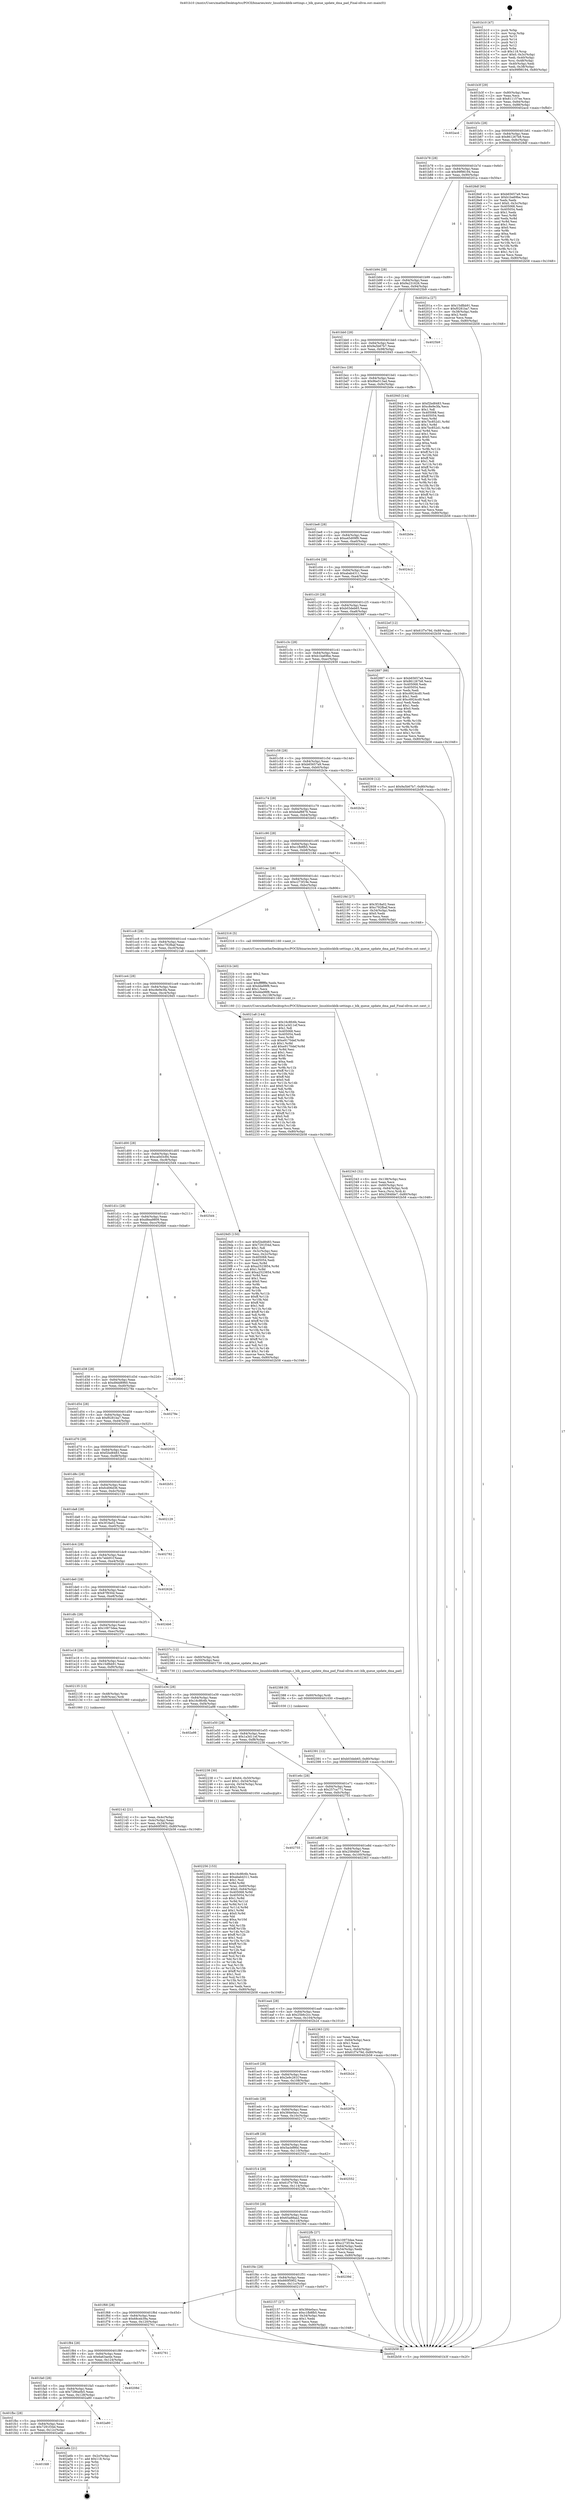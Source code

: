 digraph "0x401b10" {
  label = "0x401b10 (/mnt/c/Users/mathe/Desktop/tcc/POCII/binaries/extr_linuxblockblk-settings.c_blk_queue_update_dma_pad_Final-ollvm.out::main(0))"
  labelloc = "t"
  node[shape=record]

  Entry [label="",width=0.3,height=0.3,shape=circle,fillcolor=black,style=filled]
  "0x401b3f" [label="{
     0x401b3f [29]\l
     | [instrs]\l
     &nbsp;&nbsp;0x401b3f \<+3\>: mov -0x80(%rbp),%eax\l
     &nbsp;&nbsp;0x401b42 \<+2\>: mov %eax,%ecx\l
     &nbsp;&nbsp;0x401b44 \<+6\>: sub $0x811157ee,%ecx\l
     &nbsp;&nbsp;0x401b4a \<+6\>: mov %eax,-0x84(%rbp)\l
     &nbsp;&nbsp;0x401b50 \<+6\>: mov %ecx,-0x88(%rbp)\l
     &nbsp;&nbsp;0x401b56 \<+6\>: je 0000000000402acd \<main+0xfbd\>\l
  }"]
  "0x402acd" [label="{
     0x402acd\l
  }", style=dashed]
  "0x401b5c" [label="{
     0x401b5c [28]\l
     | [instrs]\l
     &nbsp;&nbsp;0x401b5c \<+5\>: jmp 0000000000401b61 \<main+0x51\>\l
     &nbsp;&nbsp;0x401b61 \<+6\>: mov -0x84(%rbp),%eax\l
     &nbsp;&nbsp;0x401b67 \<+5\>: sub $0x861267b8,%eax\l
     &nbsp;&nbsp;0x401b6c \<+6\>: mov %eax,-0x8c(%rbp)\l
     &nbsp;&nbsp;0x401b72 \<+6\>: je 00000000004028df \<main+0xdcf\>\l
  }"]
  Exit [label="",width=0.3,height=0.3,shape=circle,fillcolor=black,style=filled,peripheries=2]
  "0x4028df" [label="{
     0x4028df [90]\l
     | [instrs]\l
     &nbsp;&nbsp;0x4028df \<+5\>: mov $0xb65657a9,%eax\l
     &nbsp;&nbsp;0x4028e4 \<+5\>: mov $0xb1ba69be,%ecx\l
     &nbsp;&nbsp;0x4028e9 \<+2\>: xor %edx,%edx\l
     &nbsp;&nbsp;0x4028eb \<+7\>: movl $0x0,-0x3c(%rbp)\l
     &nbsp;&nbsp;0x4028f2 \<+7\>: mov 0x405068,%esi\l
     &nbsp;&nbsp;0x4028f9 \<+7\>: mov 0x405054,%edi\l
     &nbsp;&nbsp;0x402900 \<+3\>: sub $0x1,%edx\l
     &nbsp;&nbsp;0x402903 \<+3\>: mov %esi,%r8d\l
     &nbsp;&nbsp;0x402906 \<+3\>: add %edx,%r8d\l
     &nbsp;&nbsp;0x402909 \<+4\>: imul %r8d,%esi\l
     &nbsp;&nbsp;0x40290d \<+3\>: and $0x1,%esi\l
     &nbsp;&nbsp;0x402910 \<+3\>: cmp $0x0,%esi\l
     &nbsp;&nbsp;0x402913 \<+4\>: sete %r9b\l
     &nbsp;&nbsp;0x402917 \<+3\>: cmp $0xa,%edi\l
     &nbsp;&nbsp;0x40291a \<+4\>: setl %r10b\l
     &nbsp;&nbsp;0x40291e \<+3\>: mov %r9b,%r11b\l
     &nbsp;&nbsp;0x402921 \<+3\>: and %r10b,%r11b\l
     &nbsp;&nbsp;0x402924 \<+3\>: xor %r10b,%r9b\l
     &nbsp;&nbsp;0x402927 \<+3\>: or %r9b,%r11b\l
     &nbsp;&nbsp;0x40292a \<+4\>: test $0x1,%r11b\l
     &nbsp;&nbsp;0x40292e \<+3\>: cmovne %ecx,%eax\l
     &nbsp;&nbsp;0x402931 \<+3\>: mov %eax,-0x80(%rbp)\l
     &nbsp;&nbsp;0x402934 \<+5\>: jmp 0000000000402b58 \<main+0x1048\>\l
  }"]
  "0x401b78" [label="{
     0x401b78 [28]\l
     | [instrs]\l
     &nbsp;&nbsp;0x401b78 \<+5\>: jmp 0000000000401b7d \<main+0x6d\>\l
     &nbsp;&nbsp;0x401b7d \<+6\>: mov -0x84(%rbp),%eax\l
     &nbsp;&nbsp;0x401b83 \<+5\>: sub $0x99f98194,%eax\l
     &nbsp;&nbsp;0x401b88 \<+6\>: mov %eax,-0x90(%rbp)\l
     &nbsp;&nbsp;0x401b8e \<+6\>: je 000000000040201a \<main+0x50a\>\l
  }"]
  "0x401fd8" [label="{
     0x401fd8\l
  }", style=dashed]
  "0x40201a" [label="{
     0x40201a [27]\l
     | [instrs]\l
     &nbsp;&nbsp;0x40201a \<+5\>: mov $0x15dfbb91,%eax\l
     &nbsp;&nbsp;0x40201f \<+5\>: mov $0xf0281ba7,%ecx\l
     &nbsp;&nbsp;0x402024 \<+3\>: mov -0x38(%rbp),%edx\l
     &nbsp;&nbsp;0x402027 \<+3\>: cmp $0x2,%edx\l
     &nbsp;&nbsp;0x40202a \<+3\>: cmovne %ecx,%eax\l
     &nbsp;&nbsp;0x40202d \<+3\>: mov %eax,-0x80(%rbp)\l
     &nbsp;&nbsp;0x402030 \<+5\>: jmp 0000000000402b58 \<main+0x1048\>\l
  }"]
  "0x401b94" [label="{
     0x401b94 [28]\l
     | [instrs]\l
     &nbsp;&nbsp;0x401b94 \<+5\>: jmp 0000000000401b99 \<main+0x89\>\l
     &nbsp;&nbsp;0x401b99 \<+6\>: mov -0x84(%rbp),%eax\l
     &nbsp;&nbsp;0x401b9f \<+5\>: sub $0x9a231626,%eax\l
     &nbsp;&nbsp;0x401ba4 \<+6\>: mov %eax,-0x94(%rbp)\l
     &nbsp;&nbsp;0x401baa \<+6\>: je 00000000004025b9 \<main+0xaa9\>\l
  }"]
  "0x402b58" [label="{
     0x402b58 [5]\l
     | [instrs]\l
     &nbsp;&nbsp;0x402b58 \<+5\>: jmp 0000000000401b3f \<main+0x2f\>\l
  }"]
  "0x401b10" [label="{
     0x401b10 [47]\l
     | [instrs]\l
     &nbsp;&nbsp;0x401b10 \<+1\>: push %rbp\l
     &nbsp;&nbsp;0x401b11 \<+3\>: mov %rsp,%rbp\l
     &nbsp;&nbsp;0x401b14 \<+2\>: push %r15\l
     &nbsp;&nbsp;0x401b16 \<+2\>: push %r14\l
     &nbsp;&nbsp;0x401b18 \<+2\>: push %r13\l
     &nbsp;&nbsp;0x401b1a \<+2\>: push %r12\l
     &nbsp;&nbsp;0x401b1c \<+1\>: push %rbx\l
     &nbsp;&nbsp;0x401b1d \<+7\>: sub $0x118,%rsp\l
     &nbsp;&nbsp;0x401b24 \<+7\>: movl $0x0,-0x3c(%rbp)\l
     &nbsp;&nbsp;0x401b2b \<+3\>: mov %edi,-0x40(%rbp)\l
     &nbsp;&nbsp;0x401b2e \<+4\>: mov %rsi,-0x48(%rbp)\l
     &nbsp;&nbsp;0x401b32 \<+3\>: mov -0x40(%rbp),%edi\l
     &nbsp;&nbsp;0x401b35 \<+3\>: mov %edi,-0x38(%rbp)\l
     &nbsp;&nbsp;0x401b38 \<+7\>: movl $0x99f98194,-0x80(%rbp)\l
  }"]
  "0x402a6b" [label="{
     0x402a6b [21]\l
     | [instrs]\l
     &nbsp;&nbsp;0x402a6b \<+3\>: mov -0x2c(%rbp),%eax\l
     &nbsp;&nbsp;0x402a6e \<+7\>: add $0x118,%rsp\l
     &nbsp;&nbsp;0x402a75 \<+1\>: pop %rbx\l
     &nbsp;&nbsp;0x402a76 \<+2\>: pop %r12\l
     &nbsp;&nbsp;0x402a78 \<+2\>: pop %r13\l
     &nbsp;&nbsp;0x402a7a \<+2\>: pop %r14\l
     &nbsp;&nbsp;0x402a7c \<+2\>: pop %r15\l
     &nbsp;&nbsp;0x402a7e \<+1\>: pop %rbp\l
     &nbsp;&nbsp;0x402a7f \<+1\>: ret\l
  }"]
  "0x4025b9" [label="{
     0x4025b9\l
  }", style=dashed]
  "0x401bb0" [label="{
     0x401bb0 [28]\l
     | [instrs]\l
     &nbsp;&nbsp;0x401bb0 \<+5\>: jmp 0000000000401bb5 \<main+0xa5\>\l
     &nbsp;&nbsp;0x401bb5 \<+6\>: mov -0x84(%rbp),%eax\l
     &nbsp;&nbsp;0x401bbb \<+5\>: sub $0x9a5b67b7,%eax\l
     &nbsp;&nbsp;0x401bc0 \<+6\>: mov %eax,-0x98(%rbp)\l
     &nbsp;&nbsp;0x401bc6 \<+6\>: je 0000000000402945 \<main+0xe35\>\l
  }"]
  "0x401fbc" [label="{
     0x401fbc [28]\l
     | [instrs]\l
     &nbsp;&nbsp;0x401fbc \<+5\>: jmp 0000000000401fc1 \<main+0x4b1\>\l
     &nbsp;&nbsp;0x401fc1 \<+6\>: mov -0x84(%rbp),%eax\l
     &nbsp;&nbsp;0x401fc7 \<+5\>: sub $0x7291f34d,%eax\l
     &nbsp;&nbsp;0x401fcc \<+6\>: mov %eax,-0x12c(%rbp)\l
     &nbsp;&nbsp;0x401fd2 \<+6\>: je 0000000000402a6b \<main+0xf5b\>\l
  }"]
  "0x402945" [label="{
     0x402945 [144]\l
     | [instrs]\l
     &nbsp;&nbsp;0x402945 \<+5\>: mov $0xf2bd8483,%eax\l
     &nbsp;&nbsp;0x40294a \<+5\>: mov $0xc8e9e3fa,%ecx\l
     &nbsp;&nbsp;0x40294f \<+2\>: mov $0x1,%dl\l
     &nbsp;&nbsp;0x402951 \<+7\>: mov 0x405068,%esi\l
     &nbsp;&nbsp;0x402958 \<+7\>: mov 0x405054,%edi\l
     &nbsp;&nbsp;0x40295f \<+3\>: mov %esi,%r8d\l
     &nbsp;&nbsp;0x402962 \<+7\>: add $0x7bc852d1,%r8d\l
     &nbsp;&nbsp;0x402969 \<+4\>: sub $0x1,%r8d\l
     &nbsp;&nbsp;0x40296d \<+7\>: sub $0x7bc852d1,%r8d\l
     &nbsp;&nbsp;0x402974 \<+4\>: imul %r8d,%esi\l
     &nbsp;&nbsp;0x402978 \<+3\>: and $0x1,%esi\l
     &nbsp;&nbsp;0x40297b \<+3\>: cmp $0x0,%esi\l
     &nbsp;&nbsp;0x40297e \<+4\>: sete %r9b\l
     &nbsp;&nbsp;0x402982 \<+3\>: cmp $0xa,%edi\l
     &nbsp;&nbsp;0x402985 \<+4\>: setl %r10b\l
     &nbsp;&nbsp;0x402989 \<+3\>: mov %r9b,%r11b\l
     &nbsp;&nbsp;0x40298c \<+4\>: xor $0xff,%r11b\l
     &nbsp;&nbsp;0x402990 \<+3\>: mov %r10b,%bl\l
     &nbsp;&nbsp;0x402993 \<+3\>: xor $0xff,%bl\l
     &nbsp;&nbsp;0x402996 \<+3\>: xor $0x1,%dl\l
     &nbsp;&nbsp;0x402999 \<+3\>: mov %r11b,%r14b\l
     &nbsp;&nbsp;0x40299c \<+4\>: and $0xff,%r14b\l
     &nbsp;&nbsp;0x4029a0 \<+3\>: and %dl,%r9b\l
     &nbsp;&nbsp;0x4029a3 \<+3\>: mov %bl,%r15b\l
     &nbsp;&nbsp;0x4029a6 \<+4\>: and $0xff,%r15b\l
     &nbsp;&nbsp;0x4029aa \<+3\>: and %dl,%r10b\l
     &nbsp;&nbsp;0x4029ad \<+3\>: or %r9b,%r14b\l
     &nbsp;&nbsp;0x4029b0 \<+3\>: or %r10b,%r15b\l
     &nbsp;&nbsp;0x4029b3 \<+3\>: xor %r15b,%r14b\l
     &nbsp;&nbsp;0x4029b6 \<+3\>: or %bl,%r11b\l
     &nbsp;&nbsp;0x4029b9 \<+4\>: xor $0xff,%r11b\l
     &nbsp;&nbsp;0x4029bd \<+3\>: or $0x1,%dl\l
     &nbsp;&nbsp;0x4029c0 \<+3\>: and %dl,%r11b\l
     &nbsp;&nbsp;0x4029c3 \<+3\>: or %r11b,%r14b\l
     &nbsp;&nbsp;0x4029c6 \<+4\>: test $0x1,%r14b\l
     &nbsp;&nbsp;0x4029ca \<+3\>: cmovne %ecx,%eax\l
     &nbsp;&nbsp;0x4029cd \<+3\>: mov %eax,-0x80(%rbp)\l
     &nbsp;&nbsp;0x4029d0 \<+5\>: jmp 0000000000402b58 \<main+0x1048\>\l
  }"]
  "0x401bcc" [label="{
     0x401bcc [28]\l
     | [instrs]\l
     &nbsp;&nbsp;0x401bcc \<+5\>: jmp 0000000000401bd1 \<main+0xc1\>\l
     &nbsp;&nbsp;0x401bd1 \<+6\>: mov -0x84(%rbp),%eax\l
     &nbsp;&nbsp;0x401bd7 \<+5\>: sub $0x9be513ad,%eax\l
     &nbsp;&nbsp;0x401bdc \<+6\>: mov %eax,-0x9c(%rbp)\l
     &nbsp;&nbsp;0x401be2 \<+6\>: je 0000000000402b0e \<main+0xffe\>\l
  }"]
  "0x402a80" [label="{
     0x402a80\l
  }", style=dashed]
  "0x402b0e" [label="{
     0x402b0e\l
  }", style=dashed]
  "0x401be8" [label="{
     0x401be8 [28]\l
     | [instrs]\l
     &nbsp;&nbsp;0x401be8 \<+5\>: jmp 0000000000401bed \<main+0xdd\>\l
     &nbsp;&nbsp;0x401bed \<+6\>: mov -0x84(%rbp),%eax\l
     &nbsp;&nbsp;0x401bf3 \<+5\>: sub $0xa45d09f9,%eax\l
     &nbsp;&nbsp;0x401bf8 \<+6\>: mov %eax,-0xa0(%rbp)\l
     &nbsp;&nbsp;0x401bfe \<+6\>: je 00000000004024c2 \<main+0x9b2\>\l
  }"]
  "0x401fa0" [label="{
     0x401fa0 [28]\l
     | [instrs]\l
     &nbsp;&nbsp;0x401fa0 \<+5\>: jmp 0000000000401fa5 \<main+0x495\>\l
     &nbsp;&nbsp;0x401fa5 \<+6\>: mov -0x84(%rbp),%eax\l
     &nbsp;&nbsp;0x401fab \<+5\>: sub $0x7286a0b5,%eax\l
     &nbsp;&nbsp;0x401fb0 \<+6\>: mov %eax,-0x128(%rbp)\l
     &nbsp;&nbsp;0x401fb6 \<+6\>: je 0000000000402a80 \<main+0xf70\>\l
  }"]
  "0x4024c2" [label="{
     0x4024c2\l
  }", style=dashed]
  "0x401c04" [label="{
     0x401c04 [28]\l
     | [instrs]\l
     &nbsp;&nbsp;0x401c04 \<+5\>: jmp 0000000000401c09 \<main+0xf9\>\l
     &nbsp;&nbsp;0x401c09 \<+6\>: mov -0x84(%rbp),%eax\l
     &nbsp;&nbsp;0x401c0f \<+5\>: sub $0xabab4311,%eax\l
     &nbsp;&nbsp;0x401c14 \<+6\>: mov %eax,-0xa4(%rbp)\l
     &nbsp;&nbsp;0x401c1a \<+6\>: je 00000000004022ef \<main+0x7df\>\l
  }"]
  "0x40208d" [label="{
     0x40208d\l
  }", style=dashed]
  "0x4022ef" [label="{
     0x4022ef [12]\l
     | [instrs]\l
     &nbsp;&nbsp;0x4022ef \<+7\>: movl $0x61f7e79d,-0x80(%rbp)\l
     &nbsp;&nbsp;0x4022f6 \<+5\>: jmp 0000000000402b58 \<main+0x1048\>\l
  }"]
  "0x401c20" [label="{
     0x401c20 [28]\l
     | [instrs]\l
     &nbsp;&nbsp;0x401c20 \<+5\>: jmp 0000000000401c25 \<main+0x115\>\l
     &nbsp;&nbsp;0x401c25 \<+6\>: mov -0x84(%rbp),%eax\l
     &nbsp;&nbsp;0x401c2b \<+5\>: sub $0xb03deb65,%eax\l
     &nbsp;&nbsp;0x401c30 \<+6\>: mov %eax,-0xa8(%rbp)\l
     &nbsp;&nbsp;0x401c36 \<+6\>: je 0000000000402887 \<main+0xd77\>\l
  }"]
  "0x401f84" [label="{
     0x401f84 [28]\l
     | [instrs]\l
     &nbsp;&nbsp;0x401f84 \<+5\>: jmp 0000000000401f89 \<main+0x479\>\l
     &nbsp;&nbsp;0x401f89 \<+6\>: mov -0x84(%rbp),%eax\l
     &nbsp;&nbsp;0x401f8f \<+5\>: sub $0x6a63ae4e,%eax\l
     &nbsp;&nbsp;0x401f94 \<+6\>: mov %eax,-0x124(%rbp)\l
     &nbsp;&nbsp;0x401f9a \<+6\>: je 000000000040208d \<main+0x57d\>\l
  }"]
  "0x402887" [label="{
     0x402887 [88]\l
     | [instrs]\l
     &nbsp;&nbsp;0x402887 \<+5\>: mov $0xb65657a9,%eax\l
     &nbsp;&nbsp;0x40288c \<+5\>: mov $0x861267b8,%ecx\l
     &nbsp;&nbsp;0x402891 \<+7\>: mov 0x405068,%edx\l
     &nbsp;&nbsp;0x402898 \<+7\>: mov 0x405054,%esi\l
     &nbsp;&nbsp;0x40289f \<+2\>: mov %edx,%edi\l
     &nbsp;&nbsp;0x4028a1 \<+6\>: sub $0xc6924cd0,%edi\l
     &nbsp;&nbsp;0x4028a7 \<+3\>: sub $0x1,%edi\l
     &nbsp;&nbsp;0x4028aa \<+6\>: add $0xc6924cd0,%edi\l
     &nbsp;&nbsp;0x4028b0 \<+3\>: imul %edi,%edx\l
     &nbsp;&nbsp;0x4028b3 \<+3\>: and $0x1,%edx\l
     &nbsp;&nbsp;0x4028b6 \<+3\>: cmp $0x0,%edx\l
     &nbsp;&nbsp;0x4028b9 \<+4\>: sete %r8b\l
     &nbsp;&nbsp;0x4028bd \<+3\>: cmp $0xa,%esi\l
     &nbsp;&nbsp;0x4028c0 \<+4\>: setl %r9b\l
     &nbsp;&nbsp;0x4028c4 \<+3\>: mov %r8b,%r10b\l
     &nbsp;&nbsp;0x4028c7 \<+3\>: and %r9b,%r10b\l
     &nbsp;&nbsp;0x4028ca \<+3\>: xor %r9b,%r8b\l
     &nbsp;&nbsp;0x4028cd \<+3\>: or %r8b,%r10b\l
     &nbsp;&nbsp;0x4028d0 \<+4\>: test $0x1,%r10b\l
     &nbsp;&nbsp;0x4028d4 \<+3\>: cmovne %ecx,%eax\l
     &nbsp;&nbsp;0x4028d7 \<+3\>: mov %eax,-0x80(%rbp)\l
     &nbsp;&nbsp;0x4028da \<+5\>: jmp 0000000000402b58 \<main+0x1048\>\l
  }"]
  "0x401c3c" [label="{
     0x401c3c [28]\l
     | [instrs]\l
     &nbsp;&nbsp;0x401c3c \<+5\>: jmp 0000000000401c41 \<main+0x131\>\l
     &nbsp;&nbsp;0x401c41 \<+6\>: mov -0x84(%rbp),%eax\l
     &nbsp;&nbsp;0x401c47 \<+5\>: sub $0xb1ba69be,%eax\l
     &nbsp;&nbsp;0x401c4c \<+6\>: mov %eax,-0xac(%rbp)\l
     &nbsp;&nbsp;0x401c52 \<+6\>: je 0000000000402939 \<main+0xe29\>\l
  }"]
  "0x402761" [label="{
     0x402761\l
  }", style=dashed]
  "0x402939" [label="{
     0x402939 [12]\l
     | [instrs]\l
     &nbsp;&nbsp;0x402939 \<+7\>: movl $0x9a5b67b7,-0x80(%rbp)\l
     &nbsp;&nbsp;0x402940 \<+5\>: jmp 0000000000402b58 \<main+0x1048\>\l
  }"]
  "0x401c58" [label="{
     0x401c58 [28]\l
     | [instrs]\l
     &nbsp;&nbsp;0x401c58 \<+5\>: jmp 0000000000401c5d \<main+0x14d\>\l
     &nbsp;&nbsp;0x401c5d \<+6\>: mov -0x84(%rbp),%eax\l
     &nbsp;&nbsp;0x401c63 \<+5\>: sub $0xb65657a9,%eax\l
     &nbsp;&nbsp;0x401c68 \<+6\>: mov %eax,-0xb0(%rbp)\l
     &nbsp;&nbsp;0x401c6e \<+6\>: je 0000000000402b3e \<main+0x102e\>\l
  }"]
  "0x402391" [label="{
     0x402391 [12]\l
     | [instrs]\l
     &nbsp;&nbsp;0x402391 \<+7\>: movl $0xb03deb65,-0x80(%rbp)\l
     &nbsp;&nbsp;0x402398 \<+5\>: jmp 0000000000402b58 \<main+0x1048\>\l
  }"]
  "0x402b3e" [label="{
     0x402b3e\l
  }", style=dashed]
  "0x401c74" [label="{
     0x401c74 [28]\l
     | [instrs]\l
     &nbsp;&nbsp;0x401c74 \<+5\>: jmp 0000000000401c79 \<main+0x169\>\l
     &nbsp;&nbsp;0x401c79 \<+6\>: mov -0x84(%rbp),%eax\l
     &nbsp;&nbsp;0x401c7f \<+5\>: sub $0xbdaf8876,%eax\l
     &nbsp;&nbsp;0x401c84 \<+6\>: mov %eax,-0xb4(%rbp)\l
     &nbsp;&nbsp;0x401c8a \<+6\>: je 0000000000402b02 \<main+0xff2\>\l
  }"]
  "0x402388" [label="{
     0x402388 [9]\l
     | [instrs]\l
     &nbsp;&nbsp;0x402388 \<+4\>: mov -0x60(%rbp),%rdi\l
     &nbsp;&nbsp;0x40238c \<+5\>: call 0000000000401030 \<free@plt\>\l
     | [calls]\l
     &nbsp;&nbsp;0x401030 \{1\} (unknown)\l
  }"]
  "0x402b02" [label="{
     0x402b02\l
  }", style=dashed]
  "0x401c90" [label="{
     0x401c90 [28]\l
     | [instrs]\l
     &nbsp;&nbsp;0x401c90 \<+5\>: jmp 0000000000401c95 \<main+0x185\>\l
     &nbsp;&nbsp;0x401c95 \<+6\>: mov -0x84(%rbp),%eax\l
     &nbsp;&nbsp;0x401c9b \<+5\>: sub $0xc1fb8fb5,%eax\l
     &nbsp;&nbsp;0x401ca0 \<+6\>: mov %eax,-0xb8(%rbp)\l
     &nbsp;&nbsp;0x401ca6 \<+6\>: je 000000000040218d \<main+0x67d\>\l
  }"]
  "0x402343" [label="{
     0x402343 [32]\l
     | [instrs]\l
     &nbsp;&nbsp;0x402343 \<+6\>: mov -0x138(%rbp),%ecx\l
     &nbsp;&nbsp;0x402349 \<+3\>: imul %eax,%ecx\l
     &nbsp;&nbsp;0x40234c \<+4\>: mov -0x60(%rbp),%rsi\l
     &nbsp;&nbsp;0x402350 \<+4\>: movslq -0x64(%rbp),%rdi\l
     &nbsp;&nbsp;0x402354 \<+3\>: mov %ecx,(%rsi,%rdi,4)\l
     &nbsp;&nbsp;0x402357 \<+7\>: movl $0x2584fde7,-0x80(%rbp)\l
     &nbsp;&nbsp;0x40235e \<+5\>: jmp 0000000000402b58 \<main+0x1048\>\l
  }"]
  "0x40218d" [label="{
     0x40218d [27]\l
     | [instrs]\l
     &nbsp;&nbsp;0x40218d \<+5\>: mov $0x3f18a02,%eax\l
     &nbsp;&nbsp;0x402192 \<+5\>: mov $0xc792fbaf,%ecx\l
     &nbsp;&nbsp;0x402197 \<+3\>: mov -0x34(%rbp),%edx\l
     &nbsp;&nbsp;0x40219a \<+3\>: cmp $0x0,%edx\l
     &nbsp;&nbsp;0x40219d \<+3\>: cmove %ecx,%eax\l
     &nbsp;&nbsp;0x4021a0 \<+3\>: mov %eax,-0x80(%rbp)\l
     &nbsp;&nbsp;0x4021a3 \<+5\>: jmp 0000000000402b58 \<main+0x1048\>\l
  }"]
  "0x401cac" [label="{
     0x401cac [28]\l
     | [instrs]\l
     &nbsp;&nbsp;0x401cac \<+5\>: jmp 0000000000401cb1 \<main+0x1a1\>\l
     &nbsp;&nbsp;0x401cb1 \<+6\>: mov -0x84(%rbp),%eax\l
     &nbsp;&nbsp;0x401cb7 \<+5\>: sub $0xc273f19e,%eax\l
     &nbsp;&nbsp;0x401cbc \<+6\>: mov %eax,-0xbc(%rbp)\l
     &nbsp;&nbsp;0x401cc2 \<+6\>: je 0000000000402316 \<main+0x806\>\l
  }"]
  "0x40231b" [label="{
     0x40231b [40]\l
     | [instrs]\l
     &nbsp;&nbsp;0x40231b \<+5\>: mov $0x2,%ecx\l
     &nbsp;&nbsp;0x402320 \<+1\>: cltd\l
     &nbsp;&nbsp;0x402321 \<+2\>: idiv %ecx\l
     &nbsp;&nbsp;0x402323 \<+6\>: imul $0xfffffffe,%edx,%ecx\l
     &nbsp;&nbsp;0x402329 \<+6\>: sub $0xdda98f8,%ecx\l
     &nbsp;&nbsp;0x40232f \<+3\>: add $0x1,%ecx\l
     &nbsp;&nbsp;0x402332 \<+6\>: add $0xdda98f8,%ecx\l
     &nbsp;&nbsp;0x402338 \<+6\>: mov %ecx,-0x138(%rbp)\l
     &nbsp;&nbsp;0x40233e \<+5\>: call 0000000000401160 \<next_i\>\l
     | [calls]\l
     &nbsp;&nbsp;0x401160 \{1\} (/mnt/c/Users/mathe/Desktop/tcc/POCII/binaries/extr_linuxblockblk-settings.c_blk_queue_update_dma_pad_Final-ollvm.out::next_i)\l
  }"]
  "0x402316" [label="{
     0x402316 [5]\l
     | [instrs]\l
     &nbsp;&nbsp;0x402316 \<+5\>: call 0000000000401160 \<next_i\>\l
     | [calls]\l
     &nbsp;&nbsp;0x401160 \{1\} (/mnt/c/Users/mathe/Desktop/tcc/POCII/binaries/extr_linuxblockblk-settings.c_blk_queue_update_dma_pad_Final-ollvm.out::next_i)\l
  }"]
  "0x401cc8" [label="{
     0x401cc8 [28]\l
     | [instrs]\l
     &nbsp;&nbsp;0x401cc8 \<+5\>: jmp 0000000000401ccd \<main+0x1bd\>\l
     &nbsp;&nbsp;0x401ccd \<+6\>: mov -0x84(%rbp),%eax\l
     &nbsp;&nbsp;0x401cd3 \<+5\>: sub $0xc792fbaf,%eax\l
     &nbsp;&nbsp;0x401cd8 \<+6\>: mov %eax,-0xc0(%rbp)\l
     &nbsp;&nbsp;0x401cde \<+6\>: je 00000000004021a8 \<main+0x698\>\l
  }"]
  "0x402256" [label="{
     0x402256 [153]\l
     | [instrs]\l
     &nbsp;&nbsp;0x402256 \<+5\>: mov $0x16c8fc6b,%ecx\l
     &nbsp;&nbsp;0x40225b \<+5\>: mov $0xabab4311,%edx\l
     &nbsp;&nbsp;0x402260 \<+3\>: mov $0x1,%sil\l
     &nbsp;&nbsp;0x402263 \<+3\>: xor %r8d,%r8d\l
     &nbsp;&nbsp;0x402266 \<+4\>: mov %rax,-0x60(%rbp)\l
     &nbsp;&nbsp;0x40226a \<+7\>: movl $0x0,-0x64(%rbp)\l
     &nbsp;&nbsp;0x402271 \<+8\>: mov 0x405068,%r9d\l
     &nbsp;&nbsp;0x402279 \<+8\>: mov 0x405054,%r10d\l
     &nbsp;&nbsp;0x402281 \<+4\>: sub $0x1,%r8d\l
     &nbsp;&nbsp;0x402285 \<+3\>: mov %r9d,%r11d\l
     &nbsp;&nbsp;0x402288 \<+3\>: add %r8d,%r11d\l
     &nbsp;&nbsp;0x40228b \<+4\>: imul %r11d,%r9d\l
     &nbsp;&nbsp;0x40228f \<+4\>: and $0x1,%r9d\l
     &nbsp;&nbsp;0x402293 \<+4\>: cmp $0x0,%r9d\l
     &nbsp;&nbsp;0x402297 \<+3\>: sete %bl\l
     &nbsp;&nbsp;0x40229a \<+4\>: cmp $0xa,%r10d\l
     &nbsp;&nbsp;0x40229e \<+4\>: setl %r14b\l
     &nbsp;&nbsp;0x4022a2 \<+3\>: mov %bl,%r15b\l
     &nbsp;&nbsp;0x4022a5 \<+4\>: xor $0xff,%r15b\l
     &nbsp;&nbsp;0x4022a9 \<+3\>: mov %r14b,%r12b\l
     &nbsp;&nbsp;0x4022ac \<+4\>: xor $0xff,%r12b\l
     &nbsp;&nbsp;0x4022b0 \<+4\>: xor $0x1,%sil\l
     &nbsp;&nbsp;0x4022b4 \<+3\>: mov %r15b,%r13b\l
     &nbsp;&nbsp;0x4022b7 \<+4\>: and $0xff,%r13b\l
     &nbsp;&nbsp;0x4022bb \<+3\>: and %sil,%bl\l
     &nbsp;&nbsp;0x4022be \<+3\>: mov %r12b,%al\l
     &nbsp;&nbsp;0x4022c1 \<+2\>: and $0xff,%al\l
     &nbsp;&nbsp;0x4022c3 \<+3\>: and %sil,%r14b\l
     &nbsp;&nbsp;0x4022c6 \<+3\>: or %bl,%r13b\l
     &nbsp;&nbsp;0x4022c9 \<+3\>: or %r14b,%al\l
     &nbsp;&nbsp;0x4022cc \<+3\>: xor %al,%r13b\l
     &nbsp;&nbsp;0x4022cf \<+3\>: or %r12b,%r15b\l
     &nbsp;&nbsp;0x4022d2 \<+4\>: xor $0xff,%r15b\l
     &nbsp;&nbsp;0x4022d6 \<+4\>: or $0x1,%sil\l
     &nbsp;&nbsp;0x4022da \<+3\>: and %sil,%r15b\l
     &nbsp;&nbsp;0x4022dd \<+3\>: or %r15b,%r13b\l
     &nbsp;&nbsp;0x4022e0 \<+4\>: test $0x1,%r13b\l
     &nbsp;&nbsp;0x4022e4 \<+3\>: cmovne %edx,%ecx\l
     &nbsp;&nbsp;0x4022e7 \<+3\>: mov %ecx,-0x80(%rbp)\l
     &nbsp;&nbsp;0x4022ea \<+5\>: jmp 0000000000402b58 \<main+0x1048\>\l
  }"]
  "0x4021a8" [label="{
     0x4021a8 [144]\l
     | [instrs]\l
     &nbsp;&nbsp;0x4021a8 \<+5\>: mov $0x16c8fc6b,%eax\l
     &nbsp;&nbsp;0x4021ad \<+5\>: mov $0x1a3d11ef,%ecx\l
     &nbsp;&nbsp;0x4021b2 \<+2\>: mov $0x1,%dl\l
     &nbsp;&nbsp;0x4021b4 \<+7\>: mov 0x405068,%esi\l
     &nbsp;&nbsp;0x4021bb \<+7\>: mov 0x405054,%edi\l
     &nbsp;&nbsp;0x4021c2 \<+3\>: mov %esi,%r8d\l
     &nbsp;&nbsp;0x4021c5 \<+7\>: sub $0xe9170def,%r8d\l
     &nbsp;&nbsp;0x4021cc \<+4\>: sub $0x1,%r8d\l
     &nbsp;&nbsp;0x4021d0 \<+7\>: add $0xe9170def,%r8d\l
     &nbsp;&nbsp;0x4021d7 \<+4\>: imul %r8d,%esi\l
     &nbsp;&nbsp;0x4021db \<+3\>: and $0x1,%esi\l
     &nbsp;&nbsp;0x4021de \<+3\>: cmp $0x0,%esi\l
     &nbsp;&nbsp;0x4021e1 \<+4\>: sete %r9b\l
     &nbsp;&nbsp;0x4021e5 \<+3\>: cmp $0xa,%edi\l
     &nbsp;&nbsp;0x4021e8 \<+4\>: setl %r10b\l
     &nbsp;&nbsp;0x4021ec \<+3\>: mov %r9b,%r11b\l
     &nbsp;&nbsp;0x4021ef \<+4\>: xor $0xff,%r11b\l
     &nbsp;&nbsp;0x4021f3 \<+3\>: mov %r10b,%bl\l
     &nbsp;&nbsp;0x4021f6 \<+3\>: xor $0xff,%bl\l
     &nbsp;&nbsp;0x4021f9 \<+3\>: xor $0x0,%dl\l
     &nbsp;&nbsp;0x4021fc \<+3\>: mov %r11b,%r14b\l
     &nbsp;&nbsp;0x4021ff \<+4\>: and $0x0,%r14b\l
     &nbsp;&nbsp;0x402203 \<+3\>: and %dl,%r9b\l
     &nbsp;&nbsp;0x402206 \<+3\>: mov %bl,%r15b\l
     &nbsp;&nbsp;0x402209 \<+4\>: and $0x0,%r15b\l
     &nbsp;&nbsp;0x40220d \<+3\>: and %dl,%r10b\l
     &nbsp;&nbsp;0x402210 \<+3\>: or %r9b,%r14b\l
     &nbsp;&nbsp;0x402213 \<+3\>: or %r10b,%r15b\l
     &nbsp;&nbsp;0x402216 \<+3\>: xor %r15b,%r14b\l
     &nbsp;&nbsp;0x402219 \<+3\>: or %bl,%r11b\l
     &nbsp;&nbsp;0x40221c \<+4\>: xor $0xff,%r11b\l
     &nbsp;&nbsp;0x402220 \<+3\>: or $0x0,%dl\l
     &nbsp;&nbsp;0x402223 \<+3\>: and %dl,%r11b\l
     &nbsp;&nbsp;0x402226 \<+3\>: or %r11b,%r14b\l
     &nbsp;&nbsp;0x402229 \<+4\>: test $0x1,%r14b\l
     &nbsp;&nbsp;0x40222d \<+3\>: cmovne %ecx,%eax\l
     &nbsp;&nbsp;0x402230 \<+3\>: mov %eax,-0x80(%rbp)\l
     &nbsp;&nbsp;0x402233 \<+5\>: jmp 0000000000402b58 \<main+0x1048\>\l
  }"]
  "0x401ce4" [label="{
     0x401ce4 [28]\l
     | [instrs]\l
     &nbsp;&nbsp;0x401ce4 \<+5\>: jmp 0000000000401ce9 \<main+0x1d9\>\l
     &nbsp;&nbsp;0x401ce9 \<+6\>: mov -0x84(%rbp),%eax\l
     &nbsp;&nbsp;0x401cef \<+5\>: sub $0xc8e9e3fa,%eax\l
     &nbsp;&nbsp;0x401cf4 \<+6\>: mov %eax,-0xc4(%rbp)\l
     &nbsp;&nbsp;0x401cfa \<+6\>: je 00000000004029d5 \<main+0xec5\>\l
  }"]
  "0x401f68" [label="{
     0x401f68 [28]\l
     | [instrs]\l
     &nbsp;&nbsp;0x401f68 \<+5\>: jmp 0000000000401f6d \<main+0x45d\>\l
     &nbsp;&nbsp;0x401f6d \<+6\>: mov -0x84(%rbp),%eax\l
     &nbsp;&nbsp;0x401f73 \<+5\>: sub $0x68ceb39a,%eax\l
     &nbsp;&nbsp;0x401f78 \<+6\>: mov %eax,-0x120(%rbp)\l
     &nbsp;&nbsp;0x401f7e \<+6\>: je 0000000000402761 \<main+0xc51\>\l
  }"]
  "0x4029d5" [label="{
     0x4029d5 [150]\l
     | [instrs]\l
     &nbsp;&nbsp;0x4029d5 \<+5\>: mov $0xf2bd8483,%eax\l
     &nbsp;&nbsp;0x4029da \<+5\>: mov $0x7291f34d,%ecx\l
     &nbsp;&nbsp;0x4029df \<+2\>: mov $0x1,%dl\l
     &nbsp;&nbsp;0x4029e1 \<+3\>: mov -0x3c(%rbp),%esi\l
     &nbsp;&nbsp;0x4029e4 \<+3\>: mov %esi,-0x2c(%rbp)\l
     &nbsp;&nbsp;0x4029e7 \<+7\>: mov 0x405068,%esi\l
     &nbsp;&nbsp;0x4029ee \<+7\>: mov 0x405054,%edi\l
     &nbsp;&nbsp;0x4029f5 \<+3\>: mov %esi,%r8d\l
     &nbsp;&nbsp;0x4029f8 \<+7\>: sub $0xa2523854,%r8d\l
     &nbsp;&nbsp;0x4029ff \<+4\>: sub $0x1,%r8d\l
     &nbsp;&nbsp;0x402a03 \<+7\>: add $0xa2523854,%r8d\l
     &nbsp;&nbsp;0x402a0a \<+4\>: imul %r8d,%esi\l
     &nbsp;&nbsp;0x402a0e \<+3\>: and $0x1,%esi\l
     &nbsp;&nbsp;0x402a11 \<+3\>: cmp $0x0,%esi\l
     &nbsp;&nbsp;0x402a14 \<+4\>: sete %r9b\l
     &nbsp;&nbsp;0x402a18 \<+3\>: cmp $0xa,%edi\l
     &nbsp;&nbsp;0x402a1b \<+4\>: setl %r10b\l
     &nbsp;&nbsp;0x402a1f \<+3\>: mov %r9b,%r11b\l
     &nbsp;&nbsp;0x402a22 \<+4\>: xor $0xff,%r11b\l
     &nbsp;&nbsp;0x402a26 \<+3\>: mov %r10b,%bl\l
     &nbsp;&nbsp;0x402a29 \<+3\>: xor $0xff,%bl\l
     &nbsp;&nbsp;0x402a2c \<+3\>: xor $0x1,%dl\l
     &nbsp;&nbsp;0x402a2f \<+3\>: mov %r11b,%r14b\l
     &nbsp;&nbsp;0x402a32 \<+4\>: and $0xff,%r14b\l
     &nbsp;&nbsp;0x402a36 \<+3\>: and %dl,%r9b\l
     &nbsp;&nbsp;0x402a39 \<+3\>: mov %bl,%r15b\l
     &nbsp;&nbsp;0x402a3c \<+4\>: and $0xff,%r15b\l
     &nbsp;&nbsp;0x402a40 \<+3\>: and %dl,%r10b\l
     &nbsp;&nbsp;0x402a43 \<+3\>: or %r9b,%r14b\l
     &nbsp;&nbsp;0x402a46 \<+3\>: or %r10b,%r15b\l
     &nbsp;&nbsp;0x402a49 \<+3\>: xor %r15b,%r14b\l
     &nbsp;&nbsp;0x402a4c \<+3\>: or %bl,%r11b\l
     &nbsp;&nbsp;0x402a4f \<+4\>: xor $0xff,%r11b\l
     &nbsp;&nbsp;0x402a53 \<+3\>: or $0x1,%dl\l
     &nbsp;&nbsp;0x402a56 \<+3\>: and %dl,%r11b\l
     &nbsp;&nbsp;0x402a59 \<+3\>: or %r11b,%r14b\l
     &nbsp;&nbsp;0x402a5c \<+4\>: test $0x1,%r14b\l
     &nbsp;&nbsp;0x402a60 \<+3\>: cmovne %ecx,%eax\l
     &nbsp;&nbsp;0x402a63 \<+3\>: mov %eax,-0x80(%rbp)\l
     &nbsp;&nbsp;0x402a66 \<+5\>: jmp 0000000000402b58 \<main+0x1048\>\l
  }"]
  "0x401d00" [label="{
     0x401d00 [28]\l
     | [instrs]\l
     &nbsp;&nbsp;0x401d00 \<+5\>: jmp 0000000000401d05 \<main+0x1f5\>\l
     &nbsp;&nbsp;0x401d05 \<+6\>: mov -0x84(%rbp),%eax\l
     &nbsp;&nbsp;0x401d0b \<+5\>: sub $0xca0d3c84,%eax\l
     &nbsp;&nbsp;0x401d10 \<+6\>: mov %eax,-0xc8(%rbp)\l
     &nbsp;&nbsp;0x401d16 \<+6\>: je 00000000004025d4 \<main+0xac4\>\l
  }"]
  "0x402157" [label="{
     0x402157 [27]\l
     | [instrs]\l
     &nbsp;&nbsp;0x402157 \<+5\>: mov $0x384e0acc,%eax\l
     &nbsp;&nbsp;0x40215c \<+5\>: mov $0xc1fb8fb5,%ecx\l
     &nbsp;&nbsp;0x402161 \<+3\>: mov -0x34(%rbp),%edx\l
     &nbsp;&nbsp;0x402164 \<+3\>: cmp $0x1,%edx\l
     &nbsp;&nbsp;0x402167 \<+3\>: cmovl %ecx,%eax\l
     &nbsp;&nbsp;0x40216a \<+3\>: mov %eax,-0x80(%rbp)\l
     &nbsp;&nbsp;0x40216d \<+5\>: jmp 0000000000402b58 \<main+0x1048\>\l
  }"]
  "0x4025d4" [label="{
     0x4025d4\l
  }", style=dashed]
  "0x401d1c" [label="{
     0x401d1c [28]\l
     | [instrs]\l
     &nbsp;&nbsp;0x401d1c \<+5\>: jmp 0000000000401d21 \<main+0x211\>\l
     &nbsp;&nbsp;0x401d21 \<+6\>: mov -0x84(%rbp),%eax\l
     &nbsp;&nbsp;0x401d27 \<+5\>: sub $0xd8ea9809,%eax\l
     &nbsp;&nbsp;0x401d2c \<+6\>: mov %eax,-0xcc(%rbp)\l
     &nbsp;&nbsp;0x401d32 \<+6\>: je 00000000004026b6 \<main+0xba6\>\l
  }"]
  "0x401f4c" [label="{
     0x401f4c [28]\l
     | [instrs]\l
     &nbsp;&nbsp;0x401f4c \<+5\>: jmp 0000000000401f51 \<main+0x441\>\l
     &nbsp;&nbsp;0x401f51 \<+6\>: mov -0x84(%rbp),%eax\l
     &nbsp;&nbsp;0x401f57 \<+5\>: sub $0x660f5902,%eax\l
     &nbsp;&nbsp;0x401f5c \<+6\>: mov %eax,-0x11c(%rbp)\l
     &nbsp;&nbsp;0x401f62 \<+6\>: je 0000000000402157 \<main+0x647\>\l
  }"]
  "0x4026b6" [label="{
     0x4026b6\l
  }", style=dashed]
  "0x401d38" [label="{
     0x401d38 [28]\l
     | [instrs]\l
     &nbsp;&nbsp;0x401d38 \<+5\>: jmp 0000000000401d3d \<main+0x22d\>\l
     &nbsp;&nbsp;0x401d3d \<+6\>: mov -0x84(%rbp),%eax\l
     &nbsp;&nbsp;0x401d43 \<+5\>: sub $0xd9dd8960,%eax\l
     &nbsp;&nbsp;0x401d48 \<+6\>: mov %eax,-0xd0(%rbp)\l
     &nbsp;&nbsp;0x401d4e \<+6\>: je 000000000040278e \<main+0xc7e\>\l
  }"]
  "0x40239d" [label="{
     0x40239d\l
  }", style=dashed]
  "0x40278e" [label="{
     0x40278e\l
  }", style=dashed]
  "0x401d54" [label="{
     0x401d54 [28]\l
     | [instrs]\l
     &nbsp;&nbsp;0x401d54 \<+5\>: jmp 0000000000401d59 \<main+0x249\>\l
     &nbsp;&nbsp;0x401d59 \<+6\>: mov -0x84(%rbp),%eax\l
     &nbsp;&nbsp;0x401d5f \<+5\>: sub $0xf0281ba7,%eax\l
     &nbsp;&nbsp;0x401d64 \<+6\>: mov %eax,-0xd4(%rbp)\l
     &nbsp;&nbsp;0x401d6a \<+6\>: je 0000000000402035 \<main+0x525\>\l
  }"]
  "0x401f30" [label="{
     0x401f30 [28]\l
     | [instrs]\l
     &nbsp;&nbsp;0x401f30 \<+5\>: jmp 0000000000401f35 \<main+0x425\>\l
     &nbsp;&nbsp;0x401f35 \<+6\>: mov -0x84(%rbp),%eax\l
     &nbsp;&nbsp;0x401f3b \<+5\>: sub $0x65a88aa2,%eax\l
     &nbsp;&nbsp;0x401f40 \<+6\>: mov %eax,-0x118(%rbp)\l
     &nbsp;&nbsp;0x401f46 \<+6\>: je 000000000040239d \<main+0x88d\>\l
  }"]
  "0x402035" [label="{
     0x402035\l
  }", style=dashed]
  "0x401d70" [label="{
     0x401d70 [28]\l
     | [instrs]\l
     &nbsp;&nbsp;0x401d70 \<+5\>: jmp 0000000000401d75 \<main+0x265\>\l
     &nbsp;&nbsp;0x401d75 \<+6\>: mov -0x84(%rbp),%eax\l
     &nbsp;&nbsp;0x401d7b \<+5\>: sub $0xf2bd8483,%eax\l
     &nbsp;&nbsp;0x401d80 \<+6\>: mov %eax,-0xd8(%rbp)\l
     &nbsp;&nbsp;0x401d86 \<+6\>: je 0000000000402b51 \<main+0x1041\>\l
  }"]
  "0x4022fb" [label="{
     0x4022fb [27]\l
     | [instrs]\l
     &nbsp;&nbsp;0x4022fb \<+5\>: mov $0x10973dee,%eax\l
     &nbsp;&nbsp;0x402300 \<+5\>: mov $0xc273f19e,%ecx\l
     &nbsp;&nbsp;0x402305 \<+3\>: mov -0x64(%rbp),%edx\l
     &nbsp;&nbsp;0x402308 \<+3\>: cmp -0x54(%rbp),%edx\l
     &nbsp;&nbsp;0x40230b \<+3\>: cmovl %ecx,%eax\l
     &nbsp;&nbsp;0x40230e \<+3\>: mov %eax,-0x80(%rbp)\l
     &nbsp;&nbsp;0x402311 \<+5\>: jmp 0000000000402b58 \<main+0x1048\>\l
  }"]
  "0x402b51" [label="{
     0x402b51\l
  }", style=dashed]
  "0x401d8c" [label="{
     0x401d8c [28]\l
     | [instrs]\l
     &nbsp;&nbsp;0x401d8c \<+5\>: jmp 0000000000401d91 \<main+0x281\>\l
     &nbsp;&nbsp;0x401d91 \<+6\>: mov -0x84(%rbp),%eax\l
     &nbsp;&nbsp;0x401d97 \<+5\>: sub $0xfcd06d36,%eax\l
     &nbsp;&nbsp;0x401d9c \<+6\>: mov %eax,-0xdc(%rbp)\l
     &nbsp;&nbsp;0x401da2 \<+6\>: je 0000000000402129 \<main+0x619\>\l
  }"]
  "0x401f14" [label="{
     0x401f14 [28]\l
     | [instrs]\l
     &nbsp;&nbsp;0x401f14 \<+5\>: jmp 0000000000401f19 \<main+0x409\>\l
     &nbsp;&nbsp;0x401f19 \<+6\>: mov -0x84(%rbp),%eax\l
     &nbsp;&nbsp;0x401f1f \<+5\>: sub $0x61f7e79d,%eax\l
     &nbsp;&nbsp;0x401f24 \<+6\>: mov %eax,-0x114(%rbp)\l
     &nbsp;&nbsp;0x401f2a \<+6\>: je 00000000004022fb \<main+0x7eb\>\l
  }"]
  "0x402129" [label="{
     0x402129\l
  }", style=dashed]
  "0x401da8" [label="{
     0x401da8 [28]\l
     | [instrs]\l
     &nbsp;&nbsp;0x401da8 \<+5\>: jmp 0000000000401dad \<main+0x29d\>\l
     &nbsp;&nbsp;0x401dad \<+6\>: mov -0x84(%rbp),%eax\l
     &nbsp;&nbsp;0x401db3 \<+5\>: sub $0x3f18a02,%eax\l
     &nbsp;&nbsp;0x401db8 \<+6\>: mov %eax,-0xe0(%rbp)\l
     &nbsp;&nbsp;0x401dbe \<+6\>: je 0000000000402782 \<main+0xc72\>\l
  }"]
  "0x402552" [label="{
     0x402552\l
  }", style=dashed]
  "0x402782" [label="{
     0x402782\l
  }", style=dashed]
  "0x401dc4" [label="{
     0x401dc4 [28]\l
     | [instrs]\l
     &nbsp;&nbsp;0x401dc4 \<+5\>: jmp 0000000000401dc9 \<main+0x2b9\>\l
     &nbsp;&nbsp;0x401dc9 \<+6\>: mov -0x84(%rbp),%eax\l
     &nbsp;&nbsp;0x401dcf \<+5\>: sub $0x7abb91f,%eax\l
     &nbsp;&nbsp;0x401dd4 \<+6\>: mov %eax,-0xe4(%rbp)\l
     &nbsp;&nbsp;0x401dda \<+6\>: je 0000000000402626 \<main+0xb16\>\l
  }"]
  "0x401ef8" [label="{
     0x401ef8 [28]\l
     | [instrs]\l
     &nbsp;&nbsp;0x401ef8 \<+5\>: jmp 0000000000401efd \<main+0x3ed\>\l
     &nbsp;&nbsp;0x401efd \<+6\>: mov -0x84(%rbp),%eax\l
     &nbsp;&nbsp;0x401f03 \<+5\>: sub $0x5acbf86d,%eax\l
     &nbsp;&nbsp;0x401f08 \<+6\>: mov %eax,-0x110(%rbp)\l
     &nbsp;&nbsp;0x401f0e \<+6\>: je 0000000000402552 \<main+0xa42\>\l
  }"]
  "0x402626" [label="{
     0x402626\l
  }", style=dashed]
  "0x401de0" [label="{
     0x401de0 [28]\l
     | [instrs]\l
     &nbsp;&nbsp;0x401de0 \<+5\>: jmp 0000000000401de5 \<main+0x2d5\>\l
     &nbsp;&nbsp;0x401de5 \<+6\>: mov -0x84(%rbp),%eax\l
     &nbsp;&nbsp;0x401deb \<+5\>: sub $0x87f930d,%eax\l
     &nbsp;&nbsp;0x401df0 \<+6\>: mov %eax,-0xe8(%rbp)\l
     &nbsp;&nbsp;0x401df6 \<+6\>: je 00000000004024b6 \<main+0x9a6\>\l
  }"]
  "0x402172" [label="{
     0x402172\l
  }", style=dashed]
  "0x4024b6" [label="{
     0x4024b6\l
  }", style=dashed]
  "0x401dfc" [label="{
     0x401dfc [28]\l
     | [instrs]\l
     &nbsp;&nbsp;0x401dfc \<+5\>: jmp 0000000000401e01 \<main+0x2f1\>\l
     &nbsp;&nbsp;0x401e01 \<+6\>: mov -0x84(%rbp),%eax\l
     &nbsp;&nbsp;0x401e07 \<+5\>: sub $0x10973dee,%eax\l
     &nbsp;&nbsp;0x401e0c \<+6\>: mov %eax,-0xec(%rbp)\l
     &nbsp;&nbsp;0x401e12 \<+6\>: je 000000000040237c \<main+0x86c\>\l
  }"]
  "0x401edc" [label="{
     0x401edc [28]\l
     | [instrs]\l
     &nbsp;&nbsp;0x401edc \<+5\>: jmp 0000000000401ee1 \<main+0x3d1\>\l
     &nbsp;&nbsp;0x401ee1 \<+6\>: mov -0x84(%rbp),%eax\l
     &nbsp;&nbsp;0x401ee7 \<+5\>: sub $0x384e0acc,%eax\l
     &nbsp;&nbsp;0x401eec \<+6\>: mov %eax,-0x10c(%rbp)\l
     &nbsp;&nbsp;0x401ef2 \<+6\>: je 0000000000402172 \<main+0x662\>\l
  }"]
  "0x40237c" [label="{
     0x40237c [12]\l
     | [instrs]\l
     &nbsp;&nbsp;0x40237c \<+4\>: mov -0x60(%rbp),%rdi\l
     &nbsp;&nbsp;0x402380 \<+3\>: mov -0x50(%rbp),%esi\l
     &nbsp;&nbsp;0x402383 \<+5\>: call 0000000000401730 \<blk_queue_update_dma_pad\>\l
     | [calls]\l
     &nbsp;&nbsp;0x401730 \{1\} (/mnt/c/Users/mathe/Desktop/tcc/POCII/binaries/extr_linuxblockblk-settings.c_blk_queue_update_dma_pad_Final-ollvm.out::blk_queue_update_dma_pad)\l
  }"]
  "0x401e18" [label="{
     0x401e18 [28]\l
     | [instrs]\l
     &nbsp;&nbsp;0x401e18 \<+5\>: jmp 0000000000401e1d \<main+0x30d\>\l
     &nbsp;&nbsp;0x401e1d \<+6\>: mov -0x84(%rbp),%eax\l
     &nbsp;&nbsp;0x401e23 \<+5\>: sub $0x15dfbb91,%eax\l
     &nbsp;&nbsp;0x401e28 \<+6\>: mov %eax,-0xf0(%rbp)\l
     &nbsp;&nbsp;0x401e2e \<+6\>: je 0000000000402135 \<main+0x625\>\l
  }"]
  "0x40287b" [label="{
     0x40287b\l
  }", style=dashed]
  "0x402135" [label="{
     0x402135 [13]\l
     | [instrs]\l
     &nbsp;&nbsp;0x402135 \<+4\>: mov -0x48(%rbp),%rax\l
     &nbsp;&nbsp;0x402139 \<+4\>: mov 0x8(%rax),%rdi\l
     &nbsp;&nbsp;0x40213d \<+5\>: call 0000000000401060 \<atoi@plt\>\l
     | [calls]\l
     &nbsp;&nbsp;0x401060 \{1\} (unknown)\l
  }"]
  "0x401e34" [label="{
     0x401e34 [28]\l
     | [instrs]\l
     &nbsp;&nbsp;0x401e34 \<+5\>: jmp 0000000000401e39 \<main+0x329\>\l
     &nbsp;&nbsp;0x401e39 \<+6\>: mov -0x84(%rbp),%eax\l
     &nbsp;&nbsp;0x401e3f \<+5\>: sub $0x16c8fc6b,%eax\l
     &nbsp;&nbsp;0x401e44 \<+6\>: mov %eax,-0xf4(%rbp)\l
     &nbsp;&nbsp;0x401e4a \<+6\>: je 0000000000402a98 \<main+0xf88\>\l
  }"]
  "0x402142" [label="{
     0x402142 [21]\l
     | [instrs]\l
     &nbsp;&nbsp;0x402142 \<+3\>: mov %eax,-0x4c(%rbp)\l
     &nbsp;&nbsp;0x402145 \<+3\>: mov -0x4c(%rbp),%eax\l
     &nbsp;&nbsp;0x402148 \<+3\>: mov %eax,-0x34(%rbp)\l
     &nbsp;&nbsp;0x40214b \<+7\>: movl $0x660f5902,-0x80(%rbp)\l
     &nbsp;&nbsp;0x402152 \<+5\>: jmp 0000000000402b58 \<main+0x1048\>\l
  }"]
  "0x401ec0" [label="{
     0x401ec0 [28]\l
     | [instrs]\l
     &nbsp;&nbsp;0x401ec0 \<+5\>: jmp 0000000000401ec5 \<main+0x3b5\>\l
     &nbsp;&nbsp;0x401ec5 \<+6\>: mov -0x84(%rbp),%eax\l
     &nbsp;&nbsp;0x401ecb \<+5\>: sub $0x2e9c261f,%eax\l
     &nbsp;&nbsp;0x401ed0 \<+6\>: mov %eax,-0x108(%rbp)\l
     &nbsp;&nbsp;0x401ed6 \<+6\>: je 000000000040287b \<main+0xd6b\>\l
  }"]
  "0x402a98" [label="{
     0x402a98\l
  }", style=dashed]
  "0x401e50" [label="{
     0x401e50 [28]\l
     | [instrs]\l
     &nbsp;&nbsp;0x401e50 \<+5\>: jmp 0000000000401e55 \<main+0x345\>\l
     &nbsp;&nbsp;0x401e55 \<+6\>: mov -0x84(%rbp),%eax\l
     &nbsp;&nbsp;0x401e5b \<+5\>: sub $0x1a3d11ef,%eax\l
     &nbsp;&nbsp;0x401e60 \<+6\>: mov %eax,-0xf8(%rbp)\l
     &nbsp;&nbsp;0x401e66 \<+6\>: je 0000000000402238 \<main+0x728\>\l
  }"]
  "0x402b2d" [label="{
     0x402b2d\l
  }", style=dashed]
  "0x402238" [label="{
     0x402238 [30]\l
     | [instrs]\l
     &nbsp;&nbsp;0x402238 \<+7\>: movl $0x64,-0x50(%rbp)\l
     &nbsp;&nbsp;0x40223f \<+7\>: movl $0x1,-0x54(%rbp)\l
     &nbsp;&nbsp;0x402246 \<+4\>: movslq -0x54(%rbp),%rax\l
     &nbsp;&nbsp;0x40224a \<+4\>: shl $0x2,%rax\l
     &nbsp;&nbsp;0x40224e \<+3\>: mov %rax,%rdi\l
     &nbsp;&nbsp;0x402251 \<+5\>: call 0000000000401050 \<malloc@plt\>\l
     | [calls]\l
     &nbsp;&nbsp;0x401050 \{1\} (unknown)\l
  }"]
  "0x401e6c" [label="{
     0x401e6c [28]\l
     | [instrs]\l
     &nbsp;&nbsp;0x401e6c \<+5\>: jmp 0000000000401e71 \<main+0x361\>\l
     &nbsp;&nbsp;0x401e71 \<+6\>: mov -0x84(%rbp),%eax\l
     &nbsp;&nbsp;0x401e77 \<+5\>: sub $0x257ca771,%eax\l
     &nbsp;&nbsp;0x401e7c \<+6\>: mov %eax,-0xfc(%rbp)\l
     &nbsp;&nbsp;0x401e82 \<+6\>: je 0000000000402755 \<main+0xc45\>\l
  }"]
  "0x401ea4" [label="{
     0x401ea4 [28]\l
     | [instrs]\l
     &nbsp;&nbsp;0x401ea4 \<+5\>: jmp 0000000000401ea9 \<main+0x399\>\l
     &nbsp;&nbsp;0x401ea9 \<+6\>: mov -0x84(%rbp),%eax\l
     &nbsp;&nbsp;0x401eaf \<+5\>: sub $0x25b6c2cc,%eax\l
     &nbsp;&nbsp;0x401eb4 \<+6\>: mov %eax,-0x104(%rbp)\l
     &nbsp;&nbsp;0x401eba \<+6\>: je 0000000000402b2d \<main+0x101d\>\l
  }"]
  "0x402755" [label="{
     0x402755\l
  }", style=dashed]
  "0x401e88" [label="{
     0x401e88 [28]\l
     | [instrs]\l
     &nbsp;&nbsp;0x401e88 \<+5\>: jmp 0000000000401e8d \<main+0x37d\>\l
     &nbsp;&nbsp;0x401e8d \<+6\>: mov -0x84(%rbp),%eax\l
     &nbsp;&nbsp;0x401e93 \<+5\>: sub $0x2584fde7,%eax\l
     &nbsp;&nbsp;0x401e98 \<+6\>: mov %eax,-0x100(%rbp)\l
     &nbsp;&nbsp;0x401e9e \<+6\>: je 0000000000402363 \<main+0x853\>\l
  }"]
  "0x402363" [label="{
     0x402363 [25]\l
     | [instrs]\l
     &nbsp;&nbsp;0x402363 \<+2\>: xor %eax,%eax\l
     &nbsp;&nbsp;0x402365 \<+3\>: mov -0x64(%rbp),%ecx\l
     &nbsp;&nbsp;0x402368 \<+3\>: sub $0x1,%eax\l
     &nbsp;&nbsp;0x40236b \<+2\>: sub %eax,%ecx\l
     &nbsp;&nbsp;0x40236d \<+3\>: mov %ecx,-0x64(%rbp)\l
     &nbsp;&nbsp;0x402370 \<+7\>: movl $0x61f7e79d,-0x80(%rbp)\l
     &nbsp;&nbsp;0x402377 \<+5\>: jmp 0000000000402b58 \<main+0x1048\>\l
  }"]
  Entry -> "0x401b10" [label=" 1"]
  "0x401b3f" -> "0x402acd" [label=" 0"]
  "0x401b3f" -> "0x401b5c" [label=" 18"]
  "0x402a6b" -> Exit [label=" 1"]
  "0x401b5c" -> "0x4028df" [label=" 1"]
  "0x401b5c" -> "0x401b78" [label=" 17"]
  "0x401fbc" -> "0x401fd8" [label=" 0"]
  "0x401b78" -> "0x40201a" [label=" 1"]
  "0x401b78" -> "0x401b94" [label=" 16"]
  "0x40201a" -> "0x402b58" [label=" 1"]
  "0x401b10" -> "0x401b3f" [label=" 1"]
  "0x402b58" -> "0x401b3f" [label=" 17"]
  "0x401fbc" -> "0x402a6b" [label=" 1"]
  "0x401b94" -> "0x4025b9" [label=" 0"]
  "0x401b94" -> "0x401bb0" [label=" 16"]
  "0x401fa0" -> "0x401fbc" [label=" 1"]
  "0x401bb0" -> "0x402945" [label=" 1"]
  "0x401bb0" -> "0x401bcc" [label=" 15"]
  "0x401fa0" -> "0x402a80" [label=" 0"]
  "0x401bcc" -> "0x402b0e" [label=" 0"]
  "0x401bcc" -> "0x401be8" [label=" 15"]
  "0x401f84" -> "0x401fa0" [label=" 1"]
  "0x401be8" -> "0x4024c2" [label=" 0"]
  "0x401be8" -> "0x401c04" [label=" 15"]
  "0x401f84" -> "0x40208d" [label=" 0"]
  "0x401c04" -> "0x4022ef" [label=" 1"]
  "0x401c04" -> "0x401c20" [label=" 14"]
  "0x401f68" -> "0x401f84" [label=" 1"]
  "0x401c20" -> "0x402887" [label=" 1"]
  "0x401c20" -> "0x401c3c" [label=" 13"]
  "0x401f68" -> "0x402761" [label=" 0"]
  "0x401c3c" -> "0x402939" [label=" 1"]
  "0x401c3c" -> "0x401c58" [label=" 12"]
  "0x4029d5" -> "0x402b58" [label=" 1"]
  "0x401c58" -> "0x402b3e" [label=" 0"]
  "0x401c58" -> "0x401c74" [label=" 12"]
  "0x402945" -> "0x402b58" [label=" 1"]
  "0x401c74" -> "0x402b02" [label=" 0"]
  "0x401c74" -> "0x401c90" [label=" 12"]
  "0x402939" -> "0x402b58" [label=" 1"]
  "0x401c90" -> "0x40218d" [label=" 1"]
  "0x401c90" -> "0x401cac" [label=" 11"]
  "0x4028df" -> "0x402b58" [label=" 1"]
  "0x401cac" -> "0x402316" [label=" 1"]
  "0x401cac" -> "0x401cc8" [label=" 10"]
  "0x402887" -> "0x402b58" [label=" 1"]
  "0x401cc8" -> "0x4021a8" [label=" 1"]
  "0x401cc8" -> "0x401ce4" [label=" 9"]
  "0x402391" -> "0x402b58" [label=" 1"]
  "0x401ce4" -> "0x4029d5" [label=" 1"]
  "0x401ce4" -> "0x401d00" [label=" 8"]
  "0x402388" -> "0x402391" [label=" 1"]
  "0x401d00" -> "0x4025d4" [label=" 0"]
  "0x401d00" -> "0x401d1c" [label=" 8"]
  "0x40237c" -> "0x402388" [label=" 1"]
  "0x401d1c" -> "0x4026b6" [label=" 0"]
  "0x401d1c" -> "0x401d38" [label=" 8"]
  "0x402343" -> "0x402b58" [label=" 1"]
  "0x401d38" -> "0x40278e" [label=" 0"]
  "0x401d38" -> "0x401d54" [label=" 8"]
  "0x40231b" -> "0x402343" [label=" 1"]
  "0x401d54" -> "0x402035" [label=" 0"]
  "0x401d54" -> "0x401d70" [label=" 8"]
  "0x4022fb" -> "0x402b58" [label=" 2"]
  "0x401d70" -> "0x402b51" [label=" 0"]
  "0x401d70" -> "0x401d8c" [label=" 8"]
  "0x4022ef" -> "0x402b58" [label=" 1"]
  "0x401d8c" -> "0x402129" [label=" 0"]
  "0x401d8c" -> "0x401da8" [label=" 8"]
  "0x402238" -> "0x402256" [label=" 1"]
  "0x401da8" -> "0x402782" [label=" 0"]
  "0x401da8" -> "0x401dc4" [label=" 8"]
  "0x4021a8" -> "0x402b58" [label=" 1"]
  "0x401dc4" -> "0x402626" [label=" 0"]
  "0x401dc4" -> "0x401de0" [label=" 8"]
  "0x402157" -> "0x402b58" [label=" 1"]
  "0x401de0" -> "0x4024b6" [label=" 0"]
  "0x401de0" -> "0x401dfc" [label=" 8"]
  "0x401f4c" -> "0x401f68" [label=" 1"]
  "0x401dfc" -> "0x40237c" [label=" 1"]
  "0x401dfc" -> "0x401e18" [label=" 7"]
  "0x402363" -> "0x402b58" [label=" 1"]
  "0x401e18" -> "0x402135" [label=" 1"]
  "0x401e18" -> "0x401e34" [label=" 6"]
  "0x402135" -> "0x402142" [label=" 1"]
  "0x402142" -> "0x402b58" [label=" 1"]
  "0x401f30" -> "0x401f4c" [label=" 2"]
  "0x401e34" -> "0x402a98" [label=" 0"]
  "0x401e34" -> "0x401e50" [label=" 6"]
  "0x402316" -> "0x40231b" [label=" 1"]
  "0x401e50" -> "0x402238" [label=" 1"]
  "0x401e50" -> "0x401e6c" [label=" 5"]
  "0x401f14" -> "0x401f30" [label=" 2"]
  "0x401e6c" -> "0x402755" [label=" 0"]
  "0x401e6c" -> "0x401e88" [label=" 5"]
  "0x402256" -> "0x402b58" [label=" 1"]
  "0x401e88" -> "0x402363" [label=" 1"]
  "0x401e88" -> "0x401ea4" [label=" 4"]
  "0x401f14" -> "0x4022fb" [label=" 2"]
  "0x401ea4" -> "0x402b2d" [label=" 0"]
  "0x401ea4" -> "0x401ec0" [label=" 4"]
  "0x401f30" -> "0x40239d" [label=" 0"]
  "0x401ec0" -> "0x40287b" [label=" 0"]
  "0x401ec0" -> "0x401edc" [label=" 4"]
  "0x401f4c" -> "0x402157" [label=" 1"]
  "0x401edc" -> "0x402172" [label=" 0"]
  "0x401edc" -> "0x401ef8" [label=" 4"]
  "0x40218d" -> "0x402b58" [label=" 1"]
  "0x401ef8" -> "0x402552" [label=" 0"]
  "0x401ef8" -> "0x401f14" [label=" 4"]
}
